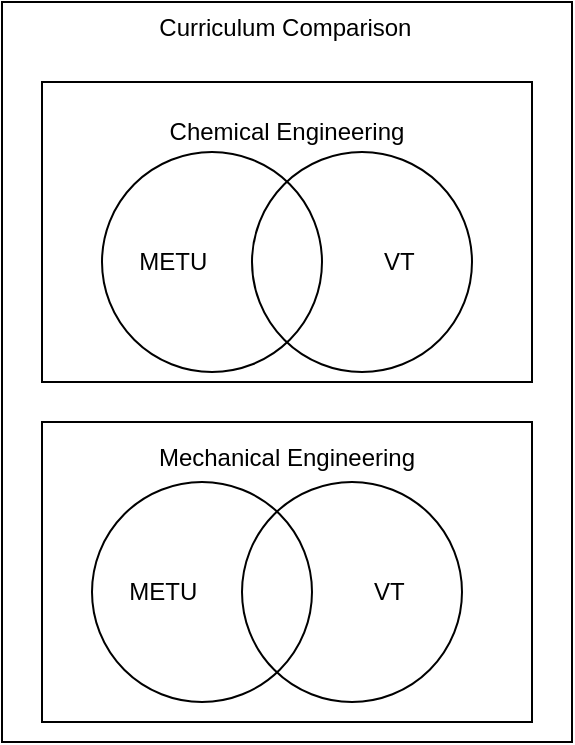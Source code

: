 <mxfile version="15.7.3" type="github">
  <diagram id="5jA5cw8wBxb6K4tL3fEd" name="Page-1">
    <mxGraphModel dx="806" dy="433" grid="1" gridSize="10" guides="1" tooltips="1" connect="1" arrows="1" fold="1" page="1" pageScale="1" pageWidth="850" pageHeight="1100" math="0" shadow="0">
      <root>
        <mxCell id="0" />
        <mxCell id="1" parent="0" />
        <mxCell id="m0wlRtBCr-voOQ-VWrQM-3" value="Chemical Engineering&lt;br&gt;&lt;br&gt;&lt;br&gt;&lt;br&gt;&lt;br&gt;&lt;br&gt;&lt;br&gt;&lt;br&gt;" style="rounded=0;whiteSpace=wrap;html=1;" vertex="1" parent="1">
          <mxGeometry x="205" y="80" width="245" height="150" as="geometry" />
        </mxCell>
        <mxCell id="m0wlRtBCr-voOQ-VWrQM-4" value="Mechanical Engineering&lt;br&gt;&lt;br&gt;&lt;br&gt;&lt;br&gt;&lt;br&gt;&lt;br&gt;&lt;br&gt;&lt;br&gt;&lt;br&gt;" style="rounded=0;whiteSpace=wrap;html=1;" vertex="1" parent="1">
          <mxGeometry x="205" y="250" width="245" height="150" as="geometry" />
        </mxCell>
        <mxCell id="m0wlRtBCr-voOQ-VWrQM-5" value="&amp;nbsp; &amp;nbsp; &amp;nbsp;METU" style="ellipse;whiteSpace=wrap;html=1;aspect=fixed;fillColor=none;align=left;" vertex="1" parent="1">
          <mxGeometry x="235" y="115" width="110" height="110" as="geometry" />
        </mxCell>
        <mxCell id="m0wlRtBCr-voOQ-VWrQM-6" value="&lt;span&gt;VT&amp;nbsp; &amp;nbsp; &amp;nbsp; &amp;nbsp;&amp;nbsp;&lt;/span&gt;" style="ellipse;whiteSpace=wrap;html=1;aspect=fixed;fillColor=none;align=right;" vertex="1" parent="1">
          <mxGeometry x="310" y="115" width="110" height="110" as="geometry" />
        </mxCell>
        <mxCell id="m0wlRtBCr-voOQ-VWrQM-11" value="&amp;nbsp; &amp;nbsp; &amp;nbsp;METU" style="ellipse;whiteSpace=wrap;html=1;aspect=fixed;fillColor=none;align=left;" vertex="1" parent="1">
          <mxGeometry x="230" y="280" width="110" height="110" as="geometry" />
        </mxCell>
        <mxCell id="m0wlRtBCr-voOQ-VWrQM-12" value="&lt;span&gt;VT&amp;nbsp; &amp;nbsp; &amp;nbsp; &amp;nbsp;&amp;nbsp;&lt;/span&gt;" style="ellipse;whiteSpace=wrap;html=1;aspect=fixed;fillColor=none;align=right;" vertex="1" parent="1">
          <mxGeometry x="305" y="280" width="110" height="110" as="geometry" />
        </mxCell>
        <mxCell id="m0wlRtBCr-voOQ-VWrQM-15" value="&lt;div style=&quot;text-align: center&quot;&gt;&lt;span&gt;&amp;nbsp; &amp;nbsp; &amp;nbsp; &amp;nbsp; &amp;nbsp; &amp;nbsp; &amp;nbsp; &amp;nbsp; &amp;nbsp; &amp;nbsp; &amp;nbsp; &amp;nbsp;Curriculum Comparison&lt;/span&gt;&lt;/div&gt;&lt;div style=&quot;text-align: center&quot;&gt;&lt;br&gt;&lt;/div&gt;&lt;br&gt;&lt;br&gt;&lt;br&gt;&lt;br&gt;&lt;br&gt;&lt;br&gt;&lt;br&gt;&lt;br&gt;&lt;br&gt;&lt;br&gt;&lt;br&gt;&lt;br&gt;&lt;br&gt;&lt;br&gt;&lt;br&gt;&lt;br&gt;&lt;br&gt;&lt;br&gt;&lt;br&gt;&lt;br&gt;&lt;br&gt;&lt;br&gt;&lt;div&gt;&lt;br&gt;&lt;/div&gt;" style="rounded=0;whiteSpace=wrap;html=1;fillColor=none;gradientColor=none;align=left;" vertex="1" parent="1">
          <mxGeometry x="185" y="40" width="285" height="370" as="geometry" />
        </mxCell>
      </root>
    </mxGraphModel>
  </diagram>
</mxfile>
